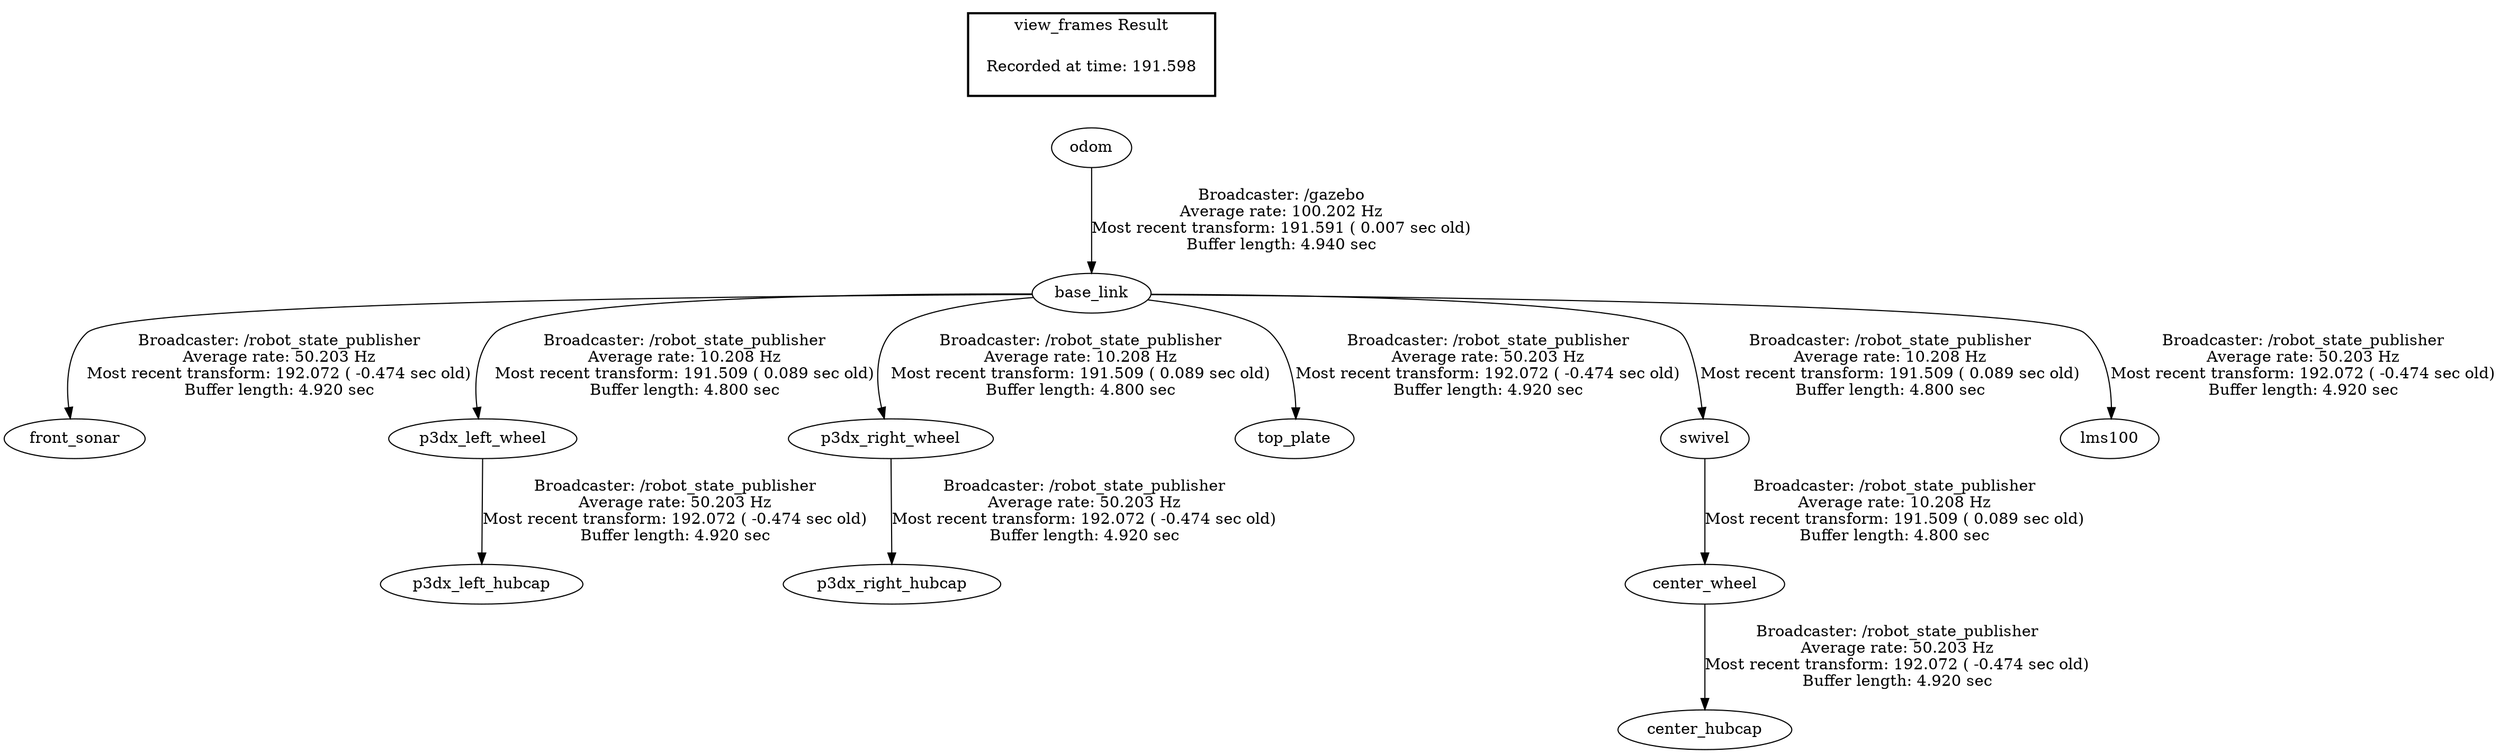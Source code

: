 digraph G {
"odom" -> "base_link"[label="Broadcaster: /gazebo\nAverage rate: 100.202 Hz\nMost recent transform: 191.591 ( 0.007 sec old)\nBuffer length: 4.940 sec\n"];
"base_link" -> "front_sonar"[label="Broadcaster: /robot_state_publisher\nAverage rate: 50.203 Hz\nMost recent transform: 192.072 ( -0.474 sec old)\nBuffer length: 4.920 sec\n"];
"p3dx_left_wheel" -> "p3dx_left_hubcap"[label="Broadcaster: /robot_state_publisher\nAverage rate: 50.203 Hz\nMost recent transform: 192.072 ( -0.474 sec old)\nBuffer length: 4.920 sec\n"];
"base_link" -> "p3dx_left_wheel"[label="Broadcaster: /robot_state_publisher\nAverage rate: 10.208 Hz\nMost recent transform: 191.509 ( 0.089 sec old)\nBuffer length: 4.800 sec\n"];
"p3dx_right_wheel" -> "p3dx_right_hubcap"[label="Broadcaster: /robot_state_publisher\nAverage rate: 50.203 Hz\nMost recent transform: 192.072 ( -0.474 sec old)\nBuffer length: 4.920 sec\n"];
"base_link" -> "p3dx_right_wheel"[label="Broadcaster: /robot_state_publisher\nAverage rate: 10.208 Hz\nMost recent transform: 191.509 ( 0.089 sec old)\nBuffer length: 4.800 sec\n"];
"base_link" -> "top_plate"[label="Broadcaster: /robot_state_publisher\nAverage rate: 50.203 Hz\nMost recent transform: 192.072 ( -0.474 sec old)\nBuffer length: 4.920 sec\n"];
"center_wheel" -> "center_hubcap"[label="Broadcaster: /robot_state_publisher\nAverage rate: 50.203 Hz\nMost recent transform: 192.072 ( -0.474 sec old)\nBuffer length: 4.920 sec\n"];
"swivel" -> "center_wheel"[label="Broadcaster: /robot_state_publisher\nAverage rate: 10.208 Hz\nMost recent transform: 191.509 ( 0.089 sec old)\nBuffer length: 4.800 sec\n"];
"base_link" -> "lms100"[label="Broadcaster: /robot_state_publisher\nAverage rate: 50.203 Hz\nMost recent transform: 192.072 ( -0.474 sec old)\nBuffer length: 4.920 sec\n"];
"base_link" -> "swivel"[label="Broadcaster: /robot_state_publisher\nAverage rate: 10.208 Hz\nMost recent transform: 191.509 ( 0.089 sec old)\nBuffer length: 4.800 sec\n"];
edge [style=invis];
 subgraph cluster_legend { style=bold; color=black; label ="view_frames Result";
"Recorded at time: 191.598"[ shape=plaintext ] ;
 }->"odom";
}
